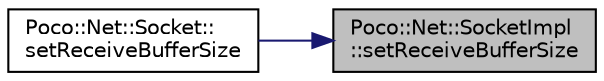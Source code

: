 digraph "Poco::Net::SocketImpl::setReceiveBufferSize"
{
 // LATEX_PDF_SIZE
  edge [fontname="Helvetica",fontsize="10",labelfontname="Helvetica",labelfontsize="10"];
  node [fontname="Helvetica",fontsize="10",shape=record];
  rankdir="RL";
  Node1 [label="Poco::Net::SocketImpl\l::setReceiveBufferSize",height=0.2,width=0.4,color="black", fillcolor="grey75", style="filled", fontcolor="black",tooltip=" "];
  Node1 -> Node2 [dir="back",color="midnightblue",fontsize="10",style="solid",fontname="Helvetica"];
  Node2 [label="Poco::Net::Socket::\lsetReceiveBufferSize",height=0.2,width=0.4,color="black", fillcolor="white", style="filled",URL="$classPoco_1_1Net_1_1Socket.html#a146d6b42a2f70b8cdbc6c06e4b076225",tooltip=" "];
}
